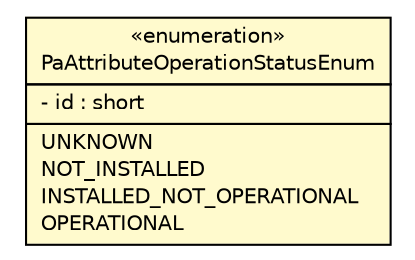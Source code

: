 #!/usr/local/bin/dot
#
# Class diagram 
# Generated by UMLGraph version R5_6 (http://www.umlgraph.org/)
#

digraph G {
	edge [fontname="Helvetica",fontsize=10,labelfontname="Helvetica",labelfontsize=10];
	node [fontname="Helvetica",fontsize=10,shape=plaintext];
	nodesep=0.25;
	ranksep=0.5;
	// org.ietf.nea.pa.attribute.enums.PaAttributeOperationStatusEnum
	c55610 [label=<<table title="org.ietf.nea.pa.attribute.enums.PaAttributeOperationStatusEnum" border="0" cellborder="1" cellspacing="0" cellpadding="2" port="p" bgcolor="lemonChiffon" href="./PaAttributeOperationStatusEnum.html">
		<tr><td><table border="0" cellspacing="0" cellpadding="1">
<tr><td align="center" balign="center"> &#171;enumeration&#187; </td></tr>
<tr><td align="center" balign="center"> PaAttributeOperationStatusEnum </td></tr>
		</table></td></tr>
		<tr><td><table border="0" cellspacing="0" cellpadding="1">
<tr><td align="left" balign="left"> - id : short </td></tr>
		</table></td></tr>
		<tr><td><table border="0" cellspacing="0" cellpadding="1">
<tr><td align="left" balign="left"> UNKNOWN </td></tr>
<tr><td align="left" balign="left"> NOT_INSTALLED </td></tr>
<tr><td align="left" balign="left"> INSTALLED_NOT_OPERATIONAL </td></tr>
<tr><td align="left" balign="left"> OPERATIONAL </td></tr>
		</table></td></tr>
		</table>>, URL="./PaAttributeOperationStatusEnum.html", fontname="Helvetica", fontcolor="black", fontsize=10.0];
}

